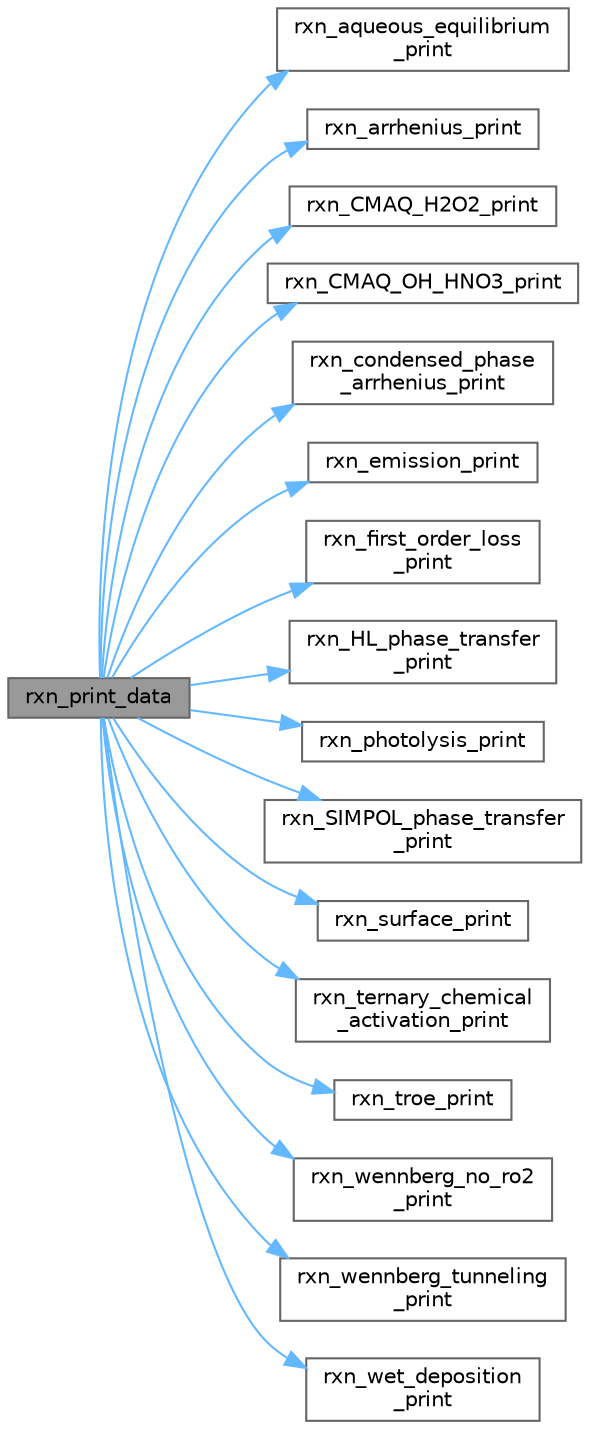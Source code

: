 digraph "rxn_print_data"
{
 // LATEX_PDF_SIZE
  bgcolor="transparent";
  edge [fontname=Helvetica,fontsize=10,labelfontname=Helvetica,labelfontsize=10];
  node [fontname=Helvetica,fontsize=10,shape=box,height=0.2,width=0.4];
  rankdir="LR";
  Node1 [label="rxn_print_data",height=0.2,width=0.4,color="gray40", fillcolor="grey60", style="filled", fontcolor="black",tooltip="Print the reaction data."];
  Node1 -> Node2 [color="steelblue1",style="solid"];
  Node2 [label="rxn_aqueous_equilibrium\l_print",height=0.2,width=0.4,color="grey40", fillcolor="white", style="filled",URL="$rxn__aqueous__equilibrium_8c.html#a797af130ae2247ebb2879055e8d3d8f8",tooltip="Print the Aqueous Equilibrium reaction parameters."];
  Node1 -> Node3 [color="steelblue1",style="solid"];
  Node3 [label="rxn_arrhenius_print",height=0.2,width=0.4,color="grey40", fillcolor="white", style="filled",URL="$rxn__arrhenius_8c.html#afd23db0ecf7476d28a4d0076f486c15c",tooltip="Print the Arrhenius reaction parameters."];
  Node1 -> Node4 [color="steelblue1",style="solid"];
  Node4 [label="rxn_CMAQ_H2O2_print",height=0.2,width=0.4,color="grey40", fillcolor="white", style="filled",URL="$rxn___c_m_a_q___h2_o2_8c.html#ab97c2bea4a61c174ee9b4688818f53c9",tooltip="Print the CMAQ_H2O2 reaction parameters."];
  Node1 -> Node5 [color="steelblue1",style="solid"];
  Node5 [label="rxn_CMAQ_OH_HNO3_print",height=0.2,width=0.4,color="grey40", fillcolor="white", style="filled",URL="$rxn___c_m_a_q___o_h___h_n_o3_8c.html#a49d47225b7a0fe5fd0003a6dcce08255",tooltip="Print the CMAQ_OH_HNO3 reaction parameters."];
  Node1 -> Node6 [color="steelblue1",style="solid"];
  Node6 [label="rxn_condensed_phase\l_arrhenius_print",height=0.2,width=0.4,color="grey40", fillcolor="white", style="filled",URL="$rxn__condensed__phase__arrhenius_8c.html#aadd9ba2b3db5f9cb8f3420663bd7fa48",tooltip="Print the Condensed Phase Arrhenius reaction parameters."];
  Node1 -> Node7 [color="steelblue1",style="solid"];
  Node7 [label="rxn_emission_print",height=0.2,width=0.4,color="grey40", fillcolor="white", style="filled",URL="$rxn__emission_8c.html#a1b928b4840db0494325aa89390a1b845",tooltip="Print the reaction parameters."];
  Node1 -> Node8 [color="steelblue1",style="solid"];
  Node8 [label="rxn_first_order_loss\l_print",height=0.2,width=0.4,color="grey40", fillcolor="white", style="filled",URL="$rxn__first__order__loss_8c.html#a5ee9277b28f90b141ec018e086fc5fa3",tooltip="Print the reaction parameters."];
  Node1 -> Node9 [color="steelblue1",style="solid"];
  Node9 [label="rxn_HL_phase_transfer\l_print",height=0.2,width=0.4,color="grey40", fillcolor="white", style="filled",URL="$rxn___h_l__phase__transfer_8c.html#a23271841c897d7d4047b73e4fbc0e748",tooltip="Print the Phase Transfer reaction parameters."];
  Node1 -> Node10 [color="steelblue1",style="solid"];
  Node10 [label="rxn_photolysis_print",height=0.2,width=0.4,color="grey40", fillcolor="white", style="filled",URL="$rxn__photolysis_8c.html#aebf6ecbc65d08e278100b817110e7018",tooltip="Print the Photolysis reaction parameters."];
  Node1 -> Node11 [color="steelblue1",style="solid"];
  Node11 [label="rxn_SIMPOL_phase_transfer\l_print",height=0.2,width=0.4,color="grey40", fillcolor="white", style="filled",URL="$rxn___s_i_m_p_o_l__phase__transfer_8c.html#a63043b44a2874c8fb87ab85a2497d0c2",tooltip="Print the Phase Transfer reaction parameters."];
  Node1 -> Node12 [color="steelblue1",style="solid"];
  Node12 [label="rxn_surface_print",height=0.2,width=0.4,color="grey40", fillcolor="white", style="filled",URL="$rxn__surface_8c.html#af4d5ba66d45ee435e1451b44eda87370",tooltip="Print the surface reaction parameters."];
  Node1 -> Node13 [color="steelblue1",style="solid"];
  Node13 [label="rxn_ternary_chemical\l_activation_print",height=0.2,width=0.4,color="grey40", fillcolor="white", style="filled",URL="$rxn__ternary__chemical__activation_8c.html#a0f9b43686938e15c04035c8b13f0de30",tooltip="Print the Ternary Chemical Activation reaction parameters."];
  Node1 -> Node14 [color="steelblue1",style="solid"];
  Node14 [label="rxn_troe_print",height=0.2,width=0.4,color="grey40", fillcolor="white", style="filled",URL="$rxn__troe_8c.html#a7c9a6d7ecc68d520fa5dc35557a1c329",tooltip="Print the Troe reaction parameters."];
  Node1 -> Node15 [color="steelblue1",style="solid"];
  Node15 [label="rxn_wennberg_no_ro2\l_print",height=0.2,width=0.4,color="grey40", fillcolor="white", style="filled",URL="$rxn__wennberg__no__ro2_8c.html#af1a2cd28e8838e7123ad9ecac5e13c7c",tooltip="Print the Wennberg NO + RO2 reaction parameters."];
  Node1 -> Node16 [color="steelblue1",style="solid"];
  Node16 [label="rxn_wennberg_tunneling\l_print",height=0.2,width=0.4,color="grey40", fillcolor="white", style="filled",URL="$rxn__wennberg__tunneling_8c.html#a5dc7a10331318cd9f6d0d52381a4fb3c",tooltip="Print the Wennberg tunneling reaction parameters."];
  Node1 -> Node17 [color="steelblue1",style="solid"];
  Node17 [label="rxn_wet_deposition\l_print",height=0.2,width=0.4,color="grey40", fillcolor="white", style="filled",URL="$rxn__wet__deposition_8c.html#a76a5bf8613ce3116db76b077f0c15382",tooltip="Print the reaction parameters."];
}
